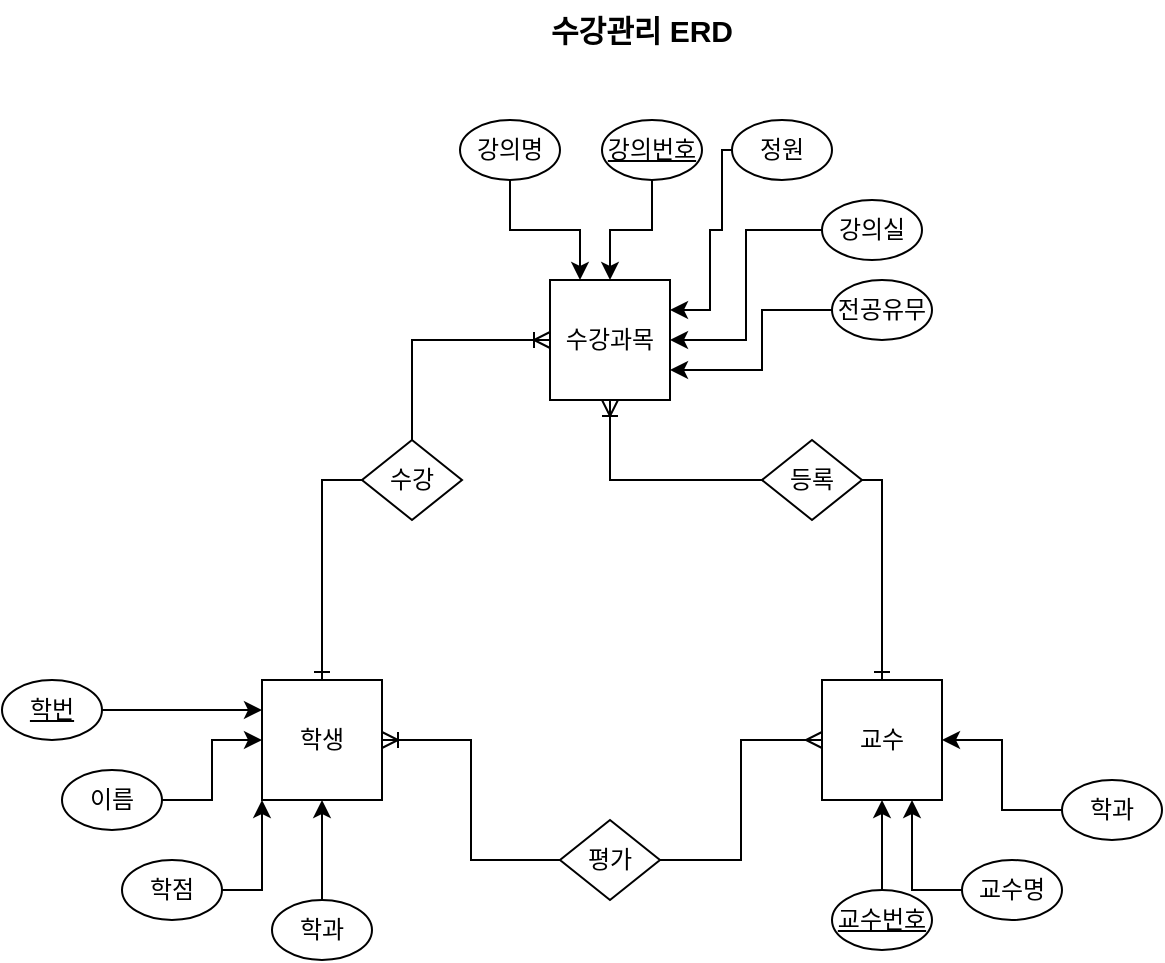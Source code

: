 <mxfile version="20.1.1" type="github">
  <diagram id="qzzYfuFn5zmGfZdiS9CK" name="페이지-1">
    <mxGraphModel dx="920" dy="551" grid="1" gridSize="10" guides="1" tooltips="1" connect="1" arrows="1" fold="1" page="1" pageScale="1" pageWidth="827" pageHeight="1169" math="0" shadow="0">
      <root>
        <mxCell id="0" />
        <mxCell id="1" parent="0" />
        <mxCell id="gTfTQDhMDJCcpf9TPI65-2" value="학생" style="whiteSpace=wrap;html=1;aspect=fixed;" vertex="1" parent="1">
          <mxGeometry x="210" y="380" width="60" height="60" as="geometry" />
        </mxCell>
        <mxCell id="gTfTQDhMDJCcpf9TPI65-5" value="교수" style="whiteSpace=wrap;html=1;aspect=fixed;" vertex="1" parent="1">
          <mxGeometry x="490" y="380" width="60" height="60" as="geometry" />
        </mxCell>
        <mxCell id="gTfTQDhMDJCcpf9TPI65-6" value="수강과목" style="whiteSpace=wrap;html=1;aspect=fixed;" vertex="1" parent="1">
          <mxGeometry x="354" y="180" width="60" height="60" as="geometry" />
        </mxCell>
        <mxCell id="gTfTQDhMDJCcpf9TPI65-45" style="edgeStyle=orthogonalEdgeStyle;rounded=0;orthogonalLoop=1;jettySize=auto;html=1;entryX=0.5;entryY=1;entryDx=0;entryDy=0;endArrow=ERoneToMany;endFill=0;" edge="1" parent="1" source="gTfTQDhMDJCcpf9TPI65-7" target="gTfTQDhMDJCcpf9TPI65-6">
          <mxGeometry relative="1" as="geometry" />
        </mxCell>
        <mxCell id="gTfTQDhMDJCcpf9TPI65-46" style="edgeStyle=orthogonalEdgeStyle;rounded=0;orthogonalLoop=1;jettySize=auto;html=1;entryX=0.5;entryY=0;entryDx=0;entryDy=0;endArrow=ERone;endFill=0;exitX=1;exitY=0.5;exitDx=0;exitDy=0;" edge="1" parent="1" source="gTfTQDhMDJCcpf9TPI65-7" target="gTfTQDhMDJCcpf9TPI65-5">
          <mxGeometry relative="1" as="geometry">
            <Array as="points">
              <mxPoint x="520" y="280" />
            </Array>
          </mxGeometry>
        </mxCell>
        <mxCell id="gTfTQDhMDJCcpf9TPI65-7" value="등록" style="rhombus;whiteSpace=wrap;html=1;" vertex="1" parent="1">
          <mxGeometry x="460" y="260" width="50" height="40" as="geometry" />
        </mxCell>
        <mxCell id="gTfTQDhMDJCcpf9TPI65-49" style="edgeStyle=orthogonalEdgeStyle;rounded=0;orthogonalLoop=1;jettySize=auto;html=1;entryX=1;entryY=0.5;entryDx=0;entryDy=0;endArrow=ERoneToMany;endFill=0;" edge="1" parent="1" source="gTfTQDhMDJCcpf9TPI65-8" target="gTfTQDhMDJCcpf9TPI65-2">
          <mxGeometry relative="1" as="geometry" />
        </mxCell>
        <mxCell id="gTfTQDhMDJCcpf9TPI65-51" style="edgeStyle=orthogonalEdgeStyle;rounded=0;orthogonalLoop=1;jettySize=auto;html=1;entryX=0;entryY=0.5;entryDx=0;entryDy=0;endArrow=ERmany;endFill=0;" edge="1" parent="1" source="gTfTQDhMDJCcpf9TPI65-8" target="gTfTQDhMDJCcpf9TPI65-5">
          <mxGeometry relative="1" as="geometry" />
        </mxCell>
        <mxCell id="gTfTQDhMDJCcpf9TPI65-8" value="평가" style="rhombus;whiteSpace=wrap;html=1;" vertex="1" parent="1">
          <mxGeometry x="359" y="450" width="50" height="40" as="geometry" />
        </mxCell>
        <mxCell id="gTfTQDhMDJCcpf9TPI65-43" style="edgeStyle=orthogonalEdgeStyle;rounded=0;orthogonalLoop=1;jettySize=auto;html=1;entryX=0.5;entryY=0;entryDx=0;entryDy=0;endArrow=ERone;endFill=0;exitX=0;exitY=0.5;exitDx=0;exitDy=0;" edge="1" parent="1" source="gTfTQDhMDJCcpf9TPI65-9" target="gTfTQDhMDJCcpf9TPI65-2">
          <mxGeometry relative="1" as="geometry" />
        </mxCell>
        <mxCell id="gTfTQDhMDJCcpf9TPI65-44" style="edgeStyle=orthogonalEdgeStyle;rounded=0;orthogonalLoop=1;jettySize=auto;html=1;entryX=0;entryY=0.5;entryDx=0;entryDy=0;endArrow=ERoneToMany;endFill=0;exitX=0.5;exitY=0;exitDx=0;exitDy=0;" edge="1" parent="1" source="gTfTQDhMDJCcpf9TPI65-9" target="gTfTQDhMDJCcpf9TPI65-6">
          <mxGeometry relative="1" as="geometry" />
        </mxCell>
        <mxCell id="gTfTQDhMDJCcpf9TPI65-9" value="수강" style="rhombus;whiteSpace=wrap;html=1;" vertex="1" parent="1">
          <mxGeometry x="260" y="260" width="50" height="40" as="geometry" />
        </mxCell>
        <mxCell id="gTfTQDhMDJCcpf9TPI65-39" style="edgeStyle=orthogonalEdgeStyle;rounded=0;orthogonalLoop=1;jettySize=auto;html=1;entryX=0.5;entryY=1;entryDx=0;entryDy=0;" edge="1" parent="1" source="gTfTQDhMDJCcpf9TPI65-13" target="gTfTQDhMDJCcpf9TPI65-5">
          <mxGeometry relative="1" as="geometry" />
        </mxCell>
        <mxCell id="gTfTQDhMDJCcpf9TPI65-13" value="교수번호" style="ellipse;whiteSpace=wrap;html=1;fontStyle=4" vertex="1" parent="1">
          <mxGeometry x="495" y="485" width="50" height="30" as="geometry" />
        </mxCell>
        <mxCell id="gTfTQDhMDJCcpf9TPI65-28" style="edgeStyle=orthogonalEdgeStyle;rounded=0;orthogonalLoop=1;jettySize=auto;html=1;entryX=0;entryY=0.25;entryDx=0;entryDy=0;" edge="1" parent="1" source="gTfTQDhMDJCcpf9TPI65-14" target="gTfTQDhMDJCcpf9TPI65-2">
          <mxGeometry relative="1" as="geometry" />
        </mxCell>
        <mxCell id="gTfTQDhMDJCcpf9TPI65-14" value="학번" style="ellipse;whiteSpace=wrap;html=1;fontStyle=4" vertex="1" parent="1">
          <mxGeometry x="80" y="380" width="50" height="30" as="geometry" />
        </mxCell>
        <mxCell id="gTfTQDhMDJCcpf9TPI65-29" value="" style="edgeStyle=orthogonalEdgeStyle;rounded=0;orthogonalLoop=1;jettySize=auto;html=1;" edge="1" parent="1" source="gTfTQDhMDJCcpf9TPI65-15" target="gTfTQDhMDJCcpf9TPI65-2">
          <mxGeometry relative="1" as="geometry" />
        </mxCell>
        <mxCell id="gTfTQDhMDJCcpf9TPI65-15" value="이름" style="ellipse;whiteSpace=wrap;html=1;" vertex="1" parent="1">
          <mxGeometry x="110" y="425" width="50" height="30" as="geometry" />
        </mxCell>
        <mxCell id="gTfTQDhMDJCcpf9TPI65-31" style="edgeStyle=orthogonalEdgeStyle;rounded=0;orthogonalLoop=1;jettySize=auto;html=1;entryX=0;entryY=1;entryDx=0;entryDy=0;" edge="1" parent="1" source="gTfTQDhMDJCcpf9TPI65-16" target="gTfTQDhMDJCcpf9TPI65-2">
          <mxGeometry relative="1" as="geometry" />
        </mxCell>
        <mxCell id="gTfTQDhMDJCcpf9TPI65-16" value="학점" style="ellipse;whiteSpace=wrap;html=1;" vertex="1" parent="1">
          <mxGeometry x="140" y="470" width="50" height="30" as="geometry" />
        </mxCell>
        <mxCell id="gTfTQDhMDJCcpf9TPI65-33" value="" style="edgeStyle=orthogonalEdgeStyle;rounded=0;orthogonalLoop=1;jettySize=auto;html=1;entryX=0.25;entryY=0;entryDx=0;entryDy=0;" edge="1" parent="1" source="gTfTQDhMDJCcpf9TPI65-19" target="gTfTQDhMDJCcpf9TPI65-6">
          <mxGeometry relative="1" as="geometry" />
        </mxCell>
        <mxCell id="gTfTQDhMDJCcpf9TPI65-19" value="강의명" style="ellipse;whiteSpace=wrap;html=1;" vertex="1" parent="1">
          <mxGeometry x="309" y="100" width="50" height="30" as="geometry" />
        </mxCell>
        <mxCell id="gTfTQDhMDJCcpf9TPI65-34" value="" style="edgeStyle=orthogonalEdgeStyle;rounded=0;orthogonalLoop=1;jettySize=auto;html=1;" edge="1" parent="1" source="gTfTQDhMDJCcpf9TPI65-20" target="gTfTQDhMDJCcpf9TPI65-6">
          <mxGeometry relative="1" as="geometry" />
        </mxCell>
        <mxCell id="gTfTQDhMDJCcpf9TPI65-20" value="강의번호" style="ellipse;whiteSpace=wrap;html=1;fontStyle=4" vertex="1" parent="1">
          <mxGeometry x="380" y="100" width="50" height="30" as="geometry" />
        </mxCell>
        <mxCell id="gTfTQDhMDJCcpf9TPI65-36" style="edgeStyle=orthogonalEdgeStyle;rounded=0;orthogonalLoop=1;jettySize=auto;html=1;entryX=1;entryY=0.25;entryDx=0;entryDy=0;" edge="1" parent="1" source="gTfTQDhMDJCcpf9TPI65-21" target="gTfTQDhMDJCcpf9TPI65-6">
          <mxGeometry relative="1" as="geometry">
            <Array as="points">
              <mxPoint x="440" y="115" />
              <mxPoint x="440" y="155" />
              <mxPoint x="434" y="155" />
              <mxPoint x="434" y="195" />
            </Array>
          </mxGeometry>
        </mxCell>
        <mxCell id="gTfTQDhMDJCcpf9TPI65-21" value="정원" style="ellipse;whiteSpace=wrap;html=1;" vertex="1" parent="1">
          <mxGeometry x="445" y="100" width="50" height="30" as="geometry" />
        </mxCell>
        <mxCell id="gTfTQDhMDJCcpf9TPI65-37" style="edgeStyle=orthogonalEdgeStyle;rounded=0;orthogonalLoop=1;jettySize=auto;html=1;entryX=1;entryY=0.5;entryDx=0;entryDy=0;" edge="1" parent="1" source="gTfTQDhMDJCcpf9TPI65-22" target="gTfTQDhMDJCcpf9TPI65-6">
          <mxGeometry relative="1" as="geometry" />
        </mxCell>
        <mxCell id="gTfTQDhMDJCcpf9TPI65-22" value="강의실" style="ellipse;whiteSpace=wrap;html=1;" vertex="1" parent="1">
          <mxGeometry x="490" y="140" width="50" height="30" as="geometry" />
        </mxCell>
        <mxCell id="gTfTQDhMDJCcpf9TPI65-40" style="edgeStyle=orthogonalEdgeStyle;rounded=0;orthogonalLoop=1;jettySize=auto;html=1;entryX=0.75;entryY=1;entryDx=0;entryDy=0;" edge="1" parent="1" source="gTfTQDhMDJCcpf9TPI65-23" target="gTfTQDhMDJCcpf9TPI65-5">
          <mxGeometry relative="1" as="geometry" />
        </mxCell>
        <mxCell id="gTfTQDhMDJCcpf9TPI65-23" value="교수명" style="ellipse;whiteSpace=wrap;html=1;" vertex="1" parent="1">
          <mxGeometry x="560" y="470" width="50" height="30" as="geometry" />
        </mxCell>
        <mxCell id="gTfTQDhMDJCcpf9TPI65-32" value="" style="edgeStyle=orthogonalEdgeStyle;rounded=0;orthogonalLoop=1;jettySize=auto;html=1;" edge="1" parent="1" source="gTfTQDhMDJCcpf9TPI65-24" target="gTfTQDhMDJCcpf9TPI65-2">
          <mxGeometry relative="1" as="geometry" />
        </mxCell>
        <mxCell id="gTfTQDhMDJCcpf9TPI65-24" value="학과" style="ellipse;whiteSpace=wrap;html=1;" vertex="1" parent="1">
          <mxGeometry x="215" y="490" width="50" height="30" as="geometry" />
        </mxCell>
        <mxCell id="gTfTQDhMDJCcpf9TPI65-41" style="edgeStyle=orthogonalEdgeStyle;rounded=0;orthogonalLoop=1;jettySize=auto;html=1;entryX=1;entryY=0.5;entryDx=0;entryDy=0;" edge="1" parent="1" source="gTfTQDhMDJCcpf9TPI65-25" target="gTfTQDhMDJCcpf9TPI65-5">
          <mxGeometry relative="1" as="geometry" />
        </mxCell>
        <mxCell id="gTfTQDhMDJCcpf9TPI65-25" value="학과" style="ellipse;whiteSpace=wrap;html=1;" vertex="1" parent="1">
          <mxGeometry x="610" y="430" width="50" height="30" as="geometry" />
        </mxCell>
        <mxCell id="gTfTQDhMDJCcpf9TPI65-38" style="edgeStyle=orthogonalEdgeStyle;rounded=0;orthogonalLoop=1;jettySize=auto;html=1;entryX=1;entryY=0.75;entryDx=0;entryDy=0;" edge="1" parent="1" source="gTfTQDhMDJCcpf9TPI65-26" target="gTfTQDhMDJCcpf9TPI65-6">
          <mxGeometry relative="1" as="geometry">
            <Array as="points">
              <mxPoint x="460" y="195" />
              <mxPoint x="460" y="225" />
            </Array>
          </mxGeometry>
        </mxCell>
        <mxCell id="gTfTQDhMDJCcpf9TPI65-26" value="전공유무" style="ellipse;whiteSpace=wrap;html=1;" vertex="1" parent="1">
          <mxGeometry x="495" y="180" width="50" height="30" as="geometry" />
        </mxCell>
        <mxCell id="gTfTQDhMDJCcpf9TPI65-53" value="&lt;b style=&quot;font-size: 15px;&quot;&gt;수강관리 ERD&lt;/b&gt;" style="text;html=1;strokeColor=none;fillColor=none;align=center;verticalAlign=middle;whiteSpace=wrap;rounded=0;fontSize=15;" vertex="1" parent="1">
          <mxGeometry x="340" y="40" width="120" height="30" as="geometry" />
        </mxCell>
      </root>
    </mxGraphModel>
  </diagram>
</mxfile>

